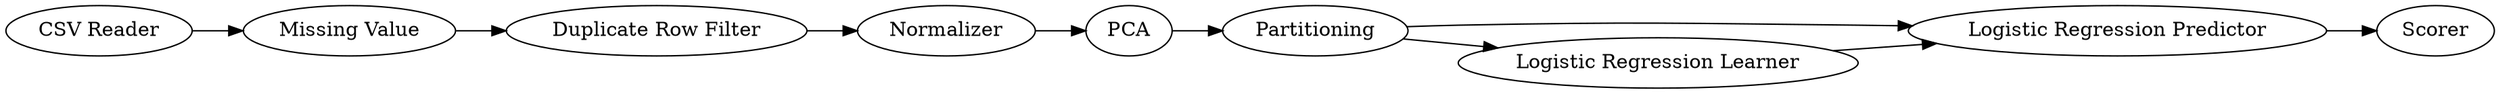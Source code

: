 digraph {
	1 [label="CSV Reader"]
	2 [label="Missing Value"]
	3 [label="Duplicate Row Filter"]
	4 [label=Normalizer]
	5 [label=PCA]
	6 [label=Partitioning]
	7 [label="Logistic Regression Predictor"]
	8 [label="Logistic Regression Learner"]
	9 [label=Scorer]
	1 -> 2
	2 -> 3
	3 -> 4
	4 -> 5
	5 -> 6
	6 -> 8
	6 -> 7
	7 -> 9
	8 -> 7
	rankdir=LR
}

